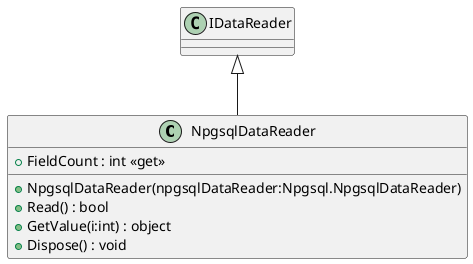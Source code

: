 @startuml
class NpgsqlDataReader {
    + NpgsqlDataReader(npgsqlDataReader:Npgsql.NpgsqlDataReader)
    + FieldCount : int <<get>>
    + Read() : bool
    + GetValue(i:int) : object
    + Dispose() : void
}
IDataReader <|-- NpgsqlDataReader
@enduml
